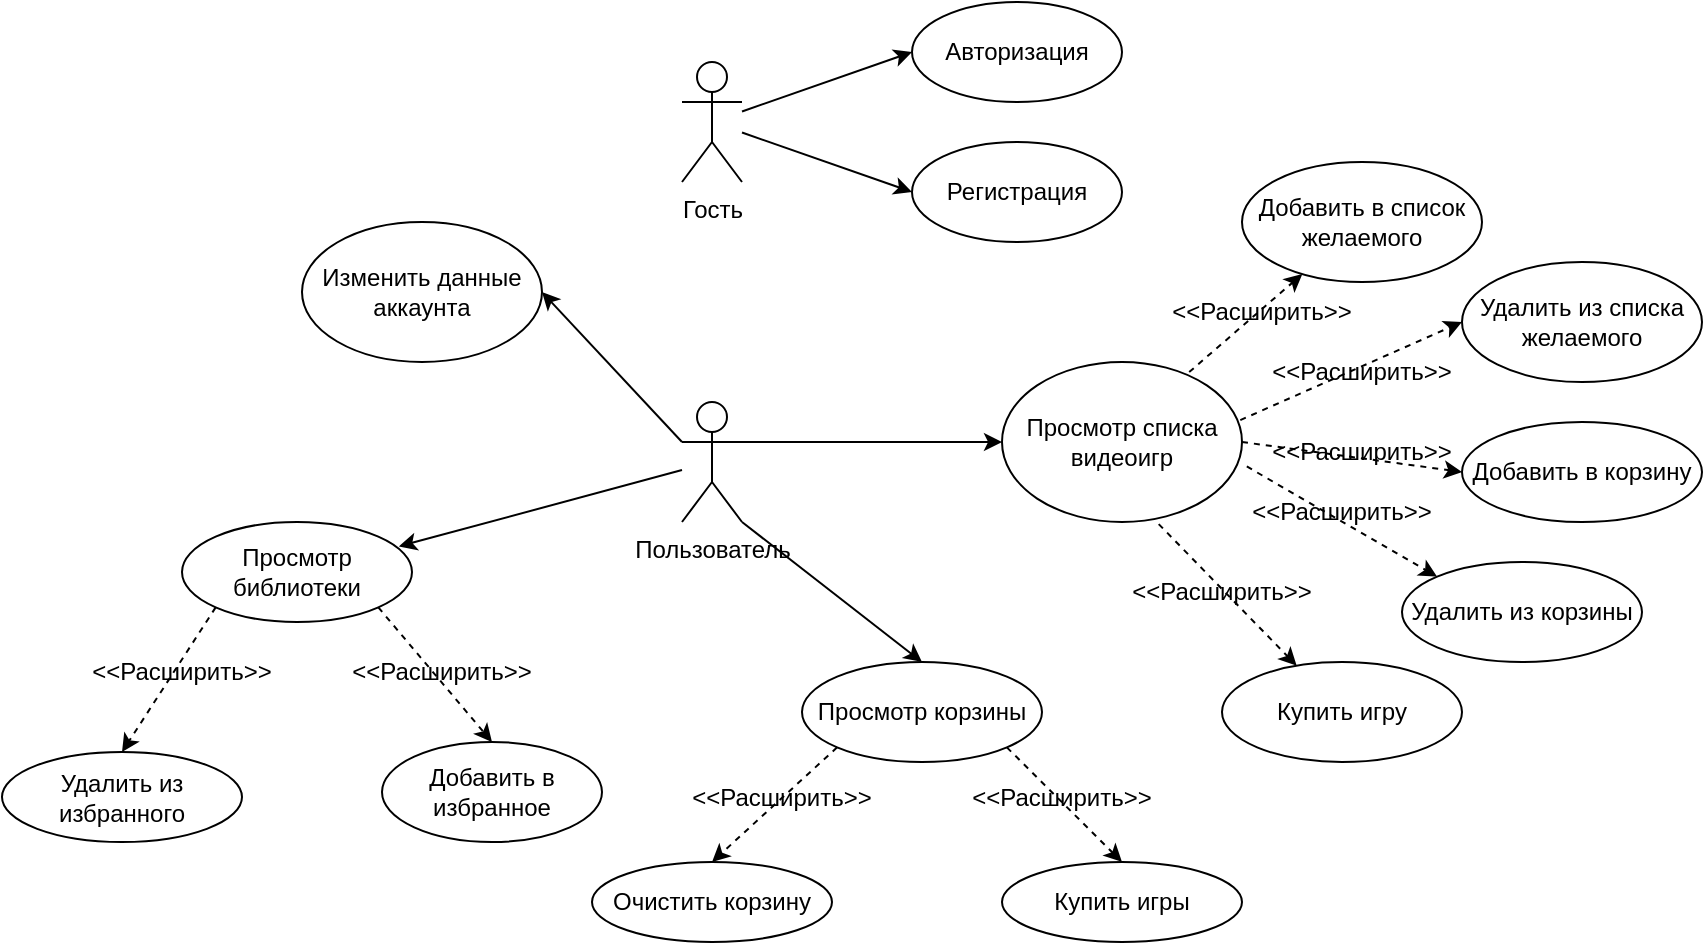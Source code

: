 <mxfile version="22.1.7" type="device">
  <diagram name="Page-1" id="1rHPk0IWIDlfLcnpo2hS">
    <mxGraphModel dx="1050" dy="569" grid="1" gridSize="10" guides="1" tooltips="1" connect="1" arrows="1" fold="1" page="1" pageScale="1" pageWidth="850" pageHeight="1100" math="0" shadow="0">
      <root>
        <mxCell id="0" />
        <mxCell id="1" parent="0" />
        <mxCell id="2-meuyPm4zg7NjoBHuvu-1" value="Гость" style="shape=umlActor;verticalLabelPosition=bottom;verticalAlign=top;html=1;outlineConnect=0;" vertex="1" parent="1">
          <mxGeometry x="340" y="30" width="30" height="60" as="geometry" />
        </mxCell>
        <mxCell id="2-meuyPm4zg7NjoBHuvu-2" value="Пользователь" style="shape=umlActor;verticalLabelPosition=bottom;verticalAlign=top;html=1;outlineConnect=0;" vertex="1" parent="1">
          <mxGeometry x="340" y="200" width="30" height="60" as="geometry" />
        </mxCell>
        <mxCell id="2-meuyPm4zg7NjoBHuvu-3" value="Авторизация" style="ellipse;whiteSpace=wrap;html=1;" vertex="1" parent="1">
          <mxGeometry x="455" width="105" height="50" as="geometry" />
        </mxCell>
        <mxCell id="2-meuyPm4zg7NjoBHuvu-4" value="Регистрация" style="ellipse;whiteSpace=wrap;html=1;" vertex="1" parent="1">
          <mxGeometry x="455" y="70" width="105" height="50" as="geometry" />
        </mxCell>
        <mxCell id="2-meuyPm4zg7NjoBHuvu-5" value="" style="endArrow=classic;html=1;rounded=0;entryX=0;entryY=0.5;entryDx=0;entryDy=0;" edge="1" parent="1" source="2-meuyPm4zg7NjoBHuvu-1" target="2-meuyPm4zg7NjoBHuvu-3">
          <mxGeometry width="50" height="50" relative="1" as="geometry">
            <mxPoint x="370" y="110" as="sourcePoint" />
            <mxPoint x="440.711" y="60" as="targetPoint" />
          </mxGeometry>
        </mxCell>
        <mxCell id="2-meuyPm4zg7NjoBHuvu-6" value="" style="endArrow=classic;html=1;rounded=0;entryX=0;entryY=0.5;entryDx=0;entryDy=0;" edge="1" parent="1" source="2-meuyPm4zg7NjoBHuvu-1" target="2-meuyPm4zg7NjoBHuvu-4">
          <mxGeometry width="50" height="50" relative="1" as="geometry">
            <mxPoint x="370" y="110" as="sourcePoint" />
            <mxPoint x="440.711" y="60" as="targetPoint" />
          </mxGeometry>
        </mxCell>
        <mxCell id="2-meuyPm4zg7NjoBHuvu-8" value="Изменить данные аккаунта" style="ellipse;whiteSpace=wrap;html=1;" vertex="1" parent="1">
          <mxGeometry x="150" y="110" width="120" height="70" as="geometry" />
        </mxCell>
        <mxCell id="2-meuyPm4zg7NjoBHuvu-11" value="" style="endArrow=classic;html=1;rounded=0;exitX=0;exitY=0.333;exitDx=0;exitDy=0;exitPerimeter=0;entryX=1;entryY=0.5;entryDx=0;entryDy=0;" edge="1" parent="1" source="2-meuyPm4zg7NjoBHuvu-2" target="2-meuyPm4zg7NjoBHuvu-8">
          <mxGeometry width="50" height="50" relative="1" as="geometry">
            <mxPoint x="230" y="340" as="sourcePoint" />
            <mxPoint x="280" y="290" as="targetPoint" />
          </mxGeometry>
        </mxCell>
        <mxCell id="2-meuyPm4zg7NjoBHuvu-12" value="Просмотр списка видеоигр" style="ellipse;whiteSpace=wrap;html=1;" vertex="1" parent="1">
          <mxGeometry x="500" y="180" width="120" height="80" as="geometry" />
        </mxCell>
        <mxCell id="2-meuyPm4zg7NjoBHuvu-13" value="" style="endArrow=classic;html=1;rounded=0;exitX=1;exitY=0.333;exitDx=0;exitDy=0;exitPerimeter=0;entryX=0;entryY=0.5;entryDx=0;entryDy=0;" edge="1" parent="1" source="2-meuyPm4zg7NjoBHuvu-2" target="2-meuyPm4zg7NjoBHuvu-12">
          <mxGeometry width="50" height="50" relative="1" as="geometry">
            <mxPoint x="390" y="190" as="sourcePoint" />
            <mxPoint x="440" y="140" as="targetPoint" />
          </mxGeometry>
        </mxCell>
        <mxCell id="2-meuyPm4zg7NjoBHuvu-14" value="Добавить в список желаемого" style="ellipse;whiteSpace=wrap;html=1;" vertex="1" parent="1">
          <mxGeometry x="620" y="80" width="120" height="60" as="geometry" />
        </mxCell>
        <mxCell id="2-meuyPm4zg7NjoBHuvu-15" value="Удалить из списка желаемого" style="ellipse;whiteSpace=wrap;html=1;" vertex="1" parent="1">
          <mxGeometry x="730" y="130" width="120" height="60" as="geometry" />
        </mxCell>
        <mxCell id="2-meuyPm4zg7NjoBHuvu-16" value="Добавить в корзину" style="ellipse;whiteSpace=wrap;html=1;" vertex="1" parent="1">
          <mxGeometry x="730" y="210" width="120" height="50" as="geometry" />
        </mxCell>
        <mxCell id="2-meuyPm4zg7NjoBHuvu-17" value="Удалить из корзины" style="ellipse;whiteSpace=wrap;html=1;" vertex="1" parent="1">
          <mxGeometry x="700" y="280" width="120" height="50" as="geometry" />
        </mxCell>
        <mxCell id="2-meuyPm4zg7NjoBHuvu-18" value="Купить игру&lt;br&gt;" style="ellipse;whiteSpace=wrap;html=1;" vertex="1" parent="1">
          <mxGeometry x="610" y="330" width="120" height="50" as="geometry" />
        </mxCell>
        <mxCell id="2-meuyPm4zg7NjoBHuvu-20" value="Просмотр корзины" style="ellipse;whiteSpace=wrap;html=1;" vertex="1" parent="1">
          <mxGeometry x="400" y="330" width="120" height="50" as="geometry" />
        </mxCell>
        <mxCell id="2-meuyPm4zg7NjoBHuvu-21" value="Купить игры" style="ellipse;whiteSpace=wrap;html=1;" vertex="1" parent="1">
          <mxGeometry x="500" y="430" width="120" height="40" as="geometry" />
        </mxCell>
        <mxCell id="2-meuyPm4zg7NjoBHuvu-22" value="Очистить корзину" style="ellipse;whiteSpace=wrap;html=1;" vertex="1" parent="1">
          <mxGeometry x="295" y="430" width="120" height="40" as="geometry" />
        </mxCell>
        <mxCell id="2-meuyPm4zg7NjoBHuvu-23" value="Просмотр библиотеки" style="ellipse;whiteSpace=wrap;html=1;" vertex="1" parent="1">
          <mxGeometry x="90" y="260" width="115" height="50" as="geometry" />
        </mxCell>
        <mxCell id="2-meuyPm4zg7NjoBHuvu-24" value="Добавить в избранное" style="ellipse;whiteSpace=wrap;html=1;" vertex="1" parent="1">
          <mxGeometry x="190" y="370" width="110" height="50" as="geometry" />
        </mxCell>
        <mxCell id="2-meuyPm4zg7NjoBHuvu-25" value="Удалить из избранного" style="ellipse;whiteSpace=wrap;html=1;" vertex="1" parent="1">
          <mxGeometry y="375" width="120" height="45" as="geometry" />
        </mxCell>
        <mxCell id="2-meuyPm4zg7NjoBHuvu-26" value="" style="endArrow=classic;html=1;rounded=0;exitX=0.78;exitY=0.063;exitDx=0;exitDy=0;exitPerimeter=0;dashed=1;" edge="1" parent="1" source="2-meuyPm4zg7NjoBHuvu-12" target="2-meuyPm4zg7NjoBHuvu-14">
          <mxGeometry width="50" height="50" relative="1" as="geometry">
            <mxPoint x="550" y="180" as="sourcePoint" />
            <mxPoint x="600" y="130" as="targetPoint" />
          </mxGeometry>
        </mxCell>
        <mxCell id="2-meuyPm4zg7NjoBHuvu-27" value="" style="endArrow=classic;html=1;rounded=0;dashed=1;exitX=0.993;exitY=0.363;exitDx=0;exitDy=0;exitPerimeter=0;entryX=0;entryY=0.5;entryDx=0;entryDy=0;" edge="1" parent="1" source="2-meuyPm4zg7NjoBHuvu-12" target="2-meuyPm4zg7NjoBHuvu-15">
          <mxGeometry width="50" height="50" relative="1" as="geometry">
            <mxPoint x="130" y="520" as="sourcePoint" />
            <mxPoint x="180" y="470" as="targetPoint" />
          </mxGeometry>
        </mxCell>
        <mxCell id="2-meuyPm4zg7NjoBHuvu-28" value="" style="endArrow=classic;html=1;rounded=0;dashed=1;exitX=1;exitY=0.5;exitDx=0;exitDy=0;entryX=0;entryY=0.5;entryDx=0;entryDy=0;" edge="1" parent="1" source="2-meuyPm4zg7NjoBHuvu-12" target="2-meuyPm4zg7NjoBHuvu-16">
          <mxGeometry width="50" height="50" relative="1" as="geometry">
            <mxPoint x="140" y="530" as="sourcePoint" />
            <mxPoint x="190" y="480" as="targetPoint" />
          </mxGeometry>
        </mxCell>
        <mxCell id="2-meuyPm4zg7NjoBHuvu-29" value="" style="endArrow=classic;html=1;rounded=0;dashed=1;exitX=1.02;exitY=0.653;exitDx=0;exitDy=0;exitPerimeter=0;entryX=0;entryY=0;entryDx=0;entryDy=0;" edge="1" parent="1" source="2-meuyPm4zg7NjoBHuvu-12" target="2-meuyPm4zg7NjoBHuvu-17">
          <mxGeometry width="50" height="50" relative="1" as="geometry">
            <mxPoint x="150" y="540" as="sourcePoint" />
            <mxPoint x="200" y="490" as="targetPoint" />
          </mxGeometry>
        </mxCell>
        <mxCell id="2-meuyPm4zg7NjoBHuvu-30" value="" style="endArrow=classic;html=1;rounded=0;dashed=1;exitX=0.653;exitY=1.013;exitDx=0;exitDy=0;exitPerimeter=0;" edge="1" parent="1" source="2-meuyPm4zg7NjoBHuvu-12" target="2-meuyPm4zg7NjoBHuvu-18">
          <mxGeometry width="50" height="50" relative="1" as="geometry">
            <mxPoint x="160" y="550" as="sourcePoint" />
            <mxPoint x="210" y="500" as="targetPoint" />
          </mxGeometry>
        </mxCell>
        <mxCell id="2-meuyPm4zg7NjoBHuvu-31" value="" style="endArrow=classic;html=1;rounded=0;exitX=1;exitY=1;exitDx=0;exitDy=0;exitPerimeter=0;entryX=0.5;entryY=0;entryDx=0;entryDy=0;" edge="1" parent="1" source="2-meuyPm4zg7NjoBHuvu-2" target="2-meuyPm4zg7NjoBHuvu-20">
          <mxGeometry width="50" height="50" relative="1" as="geometry">
            <mxPoint x="170" y="490" as="sourcePoint" />
            <mxPoint x="220" y="440" as="targetPoint" />
          </mxGeometry>
        </mxCell>
        <mxCell id="2-meuyPm4zg7NjoBHuvu-32" value="" style="endArrow=classic;html=1;rounded=0;entryX=0.943;entryY=0.244;entryDx=0;entryDy=0;entryPerimeter=0;" edge="1" parent="1" source="2-meuyPm4zg7NjoBHuvu-2" target="2-meuyPm4zg7NjoBHuvu-23">
          <mxGeometry width="50" height="50" relative="1" as="geometry">
            <mxPoint x="190" y="530" as="sourcePoint" />
            <mxPoint x="240" y="480" as="targetPoint" />
          </mxGeometry>
        </mxCell>
        <mxCell id="2-meuyPm4zg7NjoBHuvu-33" value="" style="endArrow=classic;html=1;rounded=0;dashed=1;exitX=0;exitY=1;exitDx=0;exitDy=0;entryX=0.5;entryY=0;entryDx=0;entryDy=0;" edge="1" parent="1" source="2-meuyPm4zg7NjoBHuvu-20" target="2-meuyPm4zg7NjoBHuvu-22">
          <mxGeometry width="50" height="50" relative="1" as="geometry">
            <mxPoint x="170" y="560" as="sourcePoint" />
            <mxPoint x="220" y="510" as="targetPoint" />
          </mxGeometry>
        </mxCell>
        <mxCell id="2-meuyPm4zg7NjoBHuvu-34" value="" style="endArrow=classic;html=1;rounded=0;dashed=1;exitX=1;exitY=1;exitDx=0;exitDy=0;entryX=0.5;entryY=0;entryDx=0;entryDy=0;" edge="1" parent="1" source="2-meuyPm4zg7NjoBHuvu-20" target="2-meuyPm4zg7NjoBHuvu-21">
          <mxGeometry width="50" height="50" relative="1" as="geometry">
            <mxPoint x="180" y="570" as="sourcePoint" />
            <mxPoint x="230" y="520" as="targetPoint" />
          </mxGeometry>
        </mxCell>
        <mxCell id="2-meuyPm4zg7NjoBHuvu-35" value="" style="endArrow=classic;html=1;rounded=0;dashed=1;exitX=1;exitY=1;exitDx=0;exitDy=0;entryX=0.5;entryY=0;entryDx=0;entryDy=0;" edge="1" parent="1" source="2-meuyPm4zg7NjoBHuvu-23" target="2-meuyPm4zg7NjoBHuvu-24">
          <mxGeometry width="50" height="50" relative="1" as="geometry">
            <mxPoint x="190" y="580" as="sourcePoint" />
            <mxPoint x="240" y="530" as="targetPoint" />
          </mxGeometry>
        </mxCell>
        <mxCell id="2-meuyPm4zg7NjoBHuvu-36" value="" style="endArrow=classic;html=1;rounded=0;dashed=1;exitX=0;exitY=1;exitDx=0;exitDy=0;entryX=0.5;entryY=0;entryDx=0;entryDy=0;" edge="1" parent="1" source="2-meuyPm4zg7NjoBHuvu-23" target="2-meuyPm4zg7NjoBHuvu-25">
          <mxGeometry width="50" height="50" relative="1" as="geometry">
            <mxPoint x="200" y="590" as="sourcePoint" />
            <mxPoint x="250" y="540" as="targetPoint" />
          </mxGeometry>
        </mxCell>
        <mxCell id="2-meuyPm4zg7NjoBHuvu-37" value="&amp;lt;&amp;lt;Расширить&amp;gt;&amp;gt;" style="text;html=1;strokeColor=none;fillColor=none;align=center;verticalAlign=middle;whiteSpace=wrap;rounded=0;" vertex="1" parent="1">
          <mxGeometry x="600" y="140" width="60" height="30" as="geometry" />
        </mxCell>
        <mxCell id="2-meuyPm4zg7NjoBHuvu-39" value="&amp;lt;&amp;lt;Расширить&amp;gt;&amp;gt;" style="text;html=1;strokeColor=none;fillColor=none;align=center;verticalAlign=middle;whiteSpace=wrap;rounded=0;" vertex="1" parent="1">
          <mxGeometry x="650" y="170" width="60" height="30" as="geometry" />
        </mxCell>
        <mxCell id="2-meuyPm4zg7NjoBHuvu-40" value="&amp;lt;&amp;lt;Расширить&amp;gt;&amp;gt;" style="text;html=1;strokeColor=none;fillColor=none;align=center;verticalAlign=middle;whiteSpace=wrap;rounded=0;" vertex="1" parent="1">
          <mxGeometry x="650" y="210" width="60" height="30" as="geometry" />
        </mxCell>
        <mxCell id="2-meuyPm4zg7NjoBHuvu-41" value="&amp;lt;&amp;lt;Расширить&amp;gt;&amp;gt;" style="text;html=1;strokeColor=none;fillColor=none;align=center;verticalAlign=middle;whiteSpace=wrap;rounded=0;" vertex="1" parent="1">
          <mxGeometry x="640" y="240" width="60" height="30" as="geometry" />
        </mxCell>
        <mxCell id="2-meuyPm4zg7NjoBHuvu-42" value="&amp;lt;&amp;lt;Расширить&amp;gt;&amp;gt;" style="text;html=1;strokeColor=none;fillColor=none;align=center;verticalAlign=middle;whiteSpace=wrap;rounded=0;" vertex="1" parent="1">
          <mxGeometry x="580" y="280" width="60" height="30" as="geometry" />
        </mxCell>
        <mxCell id="2-meuyPm4zg7NjoBHuvu-43" value="&amp;lt;&amp;lt;Расширить&amp;gt;&amp;gt;" style="text;html=1;strokeColor=none;fillColor=none;align=center;verticalAlign=middle;whiteSpace=wrap;rounded=0;" vertex="1" parent="1">
          <mxGeometry x="500" y="382.5" width="60" height="30" as="geometry" />
        </mxCell>
        <mxCell id="2-meuyPm4zg7NjoBHuvu-44" value="&amp;lt;&amp;lt;Расширить&amp;gt;&amp;gt;" style="text;html=1;strokeColor=none;fillColor=none;align=center;verticalAlign=middle;whiteSpace=wrap;rounded=0;" vertex="1" parent="1">
          <mxGeometry x="360" y="382.5" width="60" height="30" as="geometry" />
        </mxCell>
        <mxCell id="2-meuyPm4zg7NjoBHuvu-45" value="&amp;lt;&amp;lt;Расширить&amp;gt;&amp;gt;" style="text;html=1;strokeColor=none;fillColor=none;align=center;verticalAlign=middle;whiteSpace=wrap;rounded=0;" vertex="1" parent="1">
          <mxGeometry x="190" y="320" width="60" height="30" as="geometry" />
        </mxCell>
        <mxCell id="2-meuyPm4zg7NjoBHuvu-46" value="&amp;lt;&amp;lt;Расширить&amp;gt;&amp;gt;" style="text;html=1;strokeColor=none;fillColor=none;align=center;verticalAlign=middle;whiteSpace=wrap;rounded=0;" vertex="1" parent="1">
          <mxGeometry x="60" y="320" width="60" height="30" as="geometry" />
        </mxCell>
      </root>
    </mxGraphModel>
  </diagram>
</mxfile>
